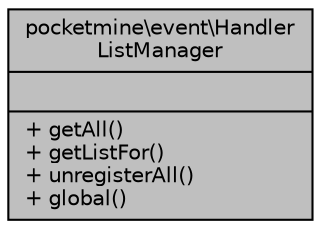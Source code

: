 digraph "pocketmine\event\HandlerListManager"
{
 // INTERACTIVE_SVG=YES
 // LATEX_PDF_SIZE
  edge [fontname="Helvetica",fontsize="10",labelfontname="Helvetica",labelfontsize="10"];
  node [fontname="Helvetica",fontsize="10",shape=record];
  Node1 [label="{pocketmine\\event\\Handler\lListManager\n||+ getAll()\l+ getListFor()\l+ unregisterAll()\l+ global()\l}",height=0.2,width=0.4,color="black", fillcolor="grey75", style="filled", fontcolor="black",tooltip=" "];
}
